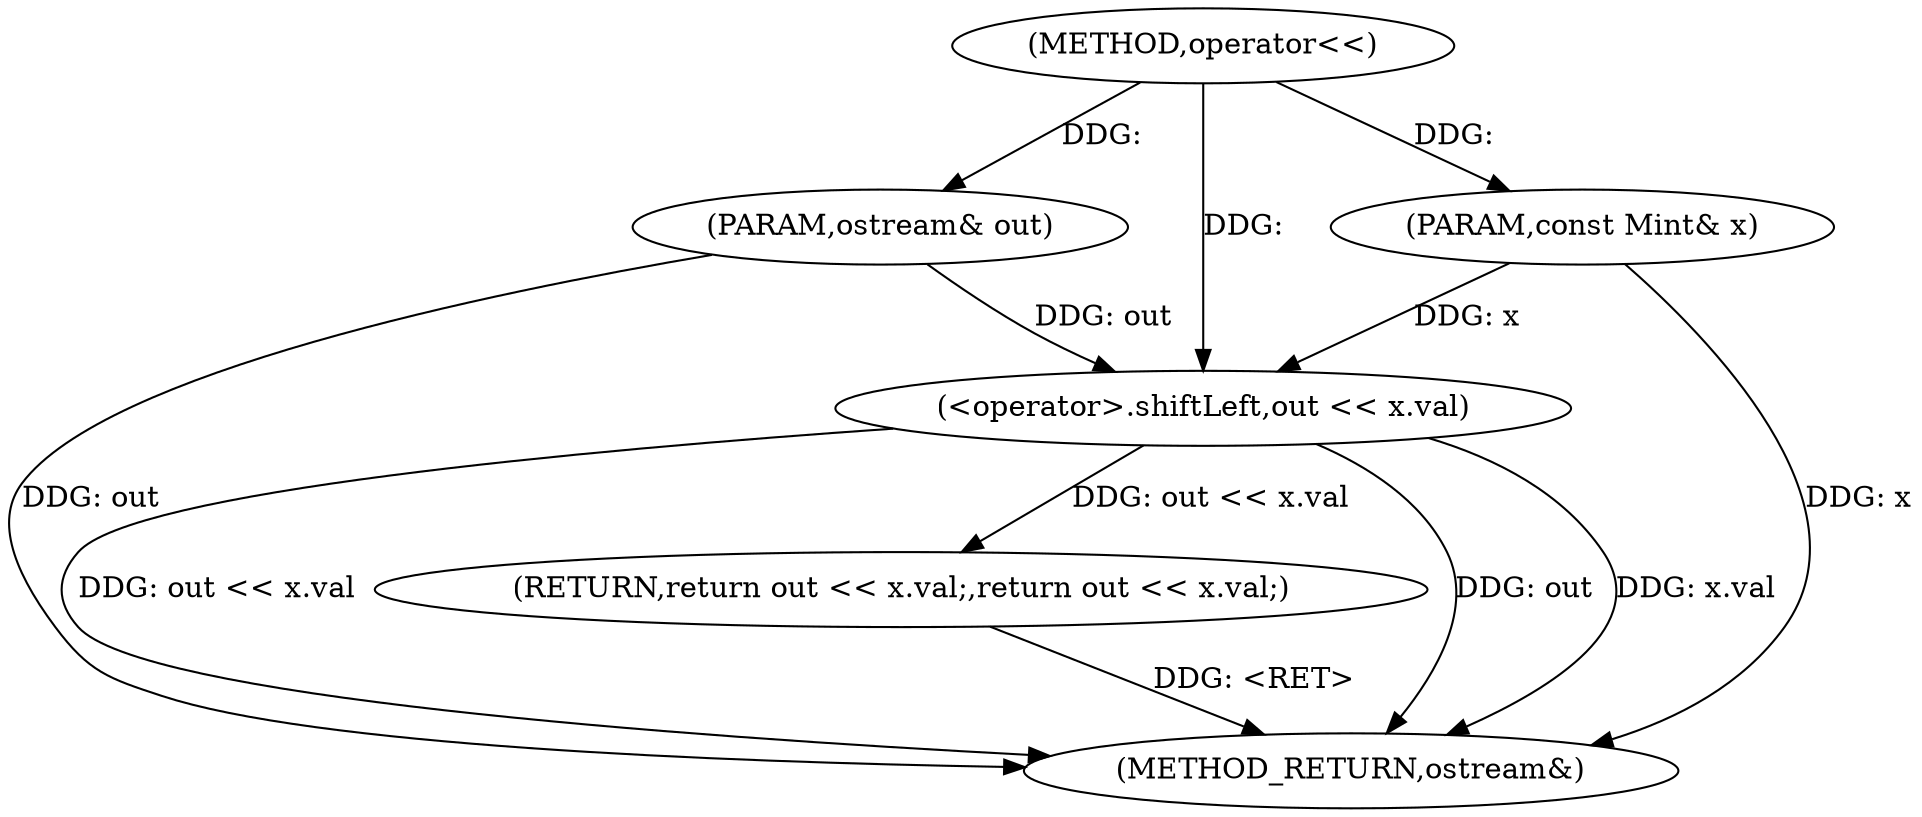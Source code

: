 digraph "operator<<" {  
"1000613" [label = "(METHOD,operator<<)" ]
"1000623" [label = "(METHOD_RETURN,ostream&)" ]
"1000614" [label = "(PARAM,ostream& out)" ]
"1000615" [label = "(PARAM,const Mint& x)" ]
"1000617" [label = "(RETURN,return out << x.val;,return out << x.val;)" ]
"1000618" [label = "(<operator>.shiftLeft,out << x.val)" ]
  "1000614" -> "1000623"  [ label = "DDG: out"] 
  "1000615" -> "1000623"  [ label = "DDG: x"] 
  "1000618" -> "1000623"  [ label = "DDG: out"] 
  "1000618" -> "1000623"  [ label = "DDG: x.val"] 
  "1000618" -> "1000623"  [ label = "DDG: out << x.val"] 
  "1000617" -> "1000623"  [ label = "DDG: <RET>"] 
  "1000613" -> "1000614"  [ label = "DDG: "] 
  "1000613" -> "1000615"  [ label = "DDG: "] 
  "1000618" -> "1000617"  [ label = "DDG: out << x.val"] 
  "1000614" -> "1000618"  [ label = "DDG: out"] 
  "1000613" -> "1000618"  [ label = "DDG: "] 
  "1000615" -> "1000618"  [ label = "DDG: x"] 
}
